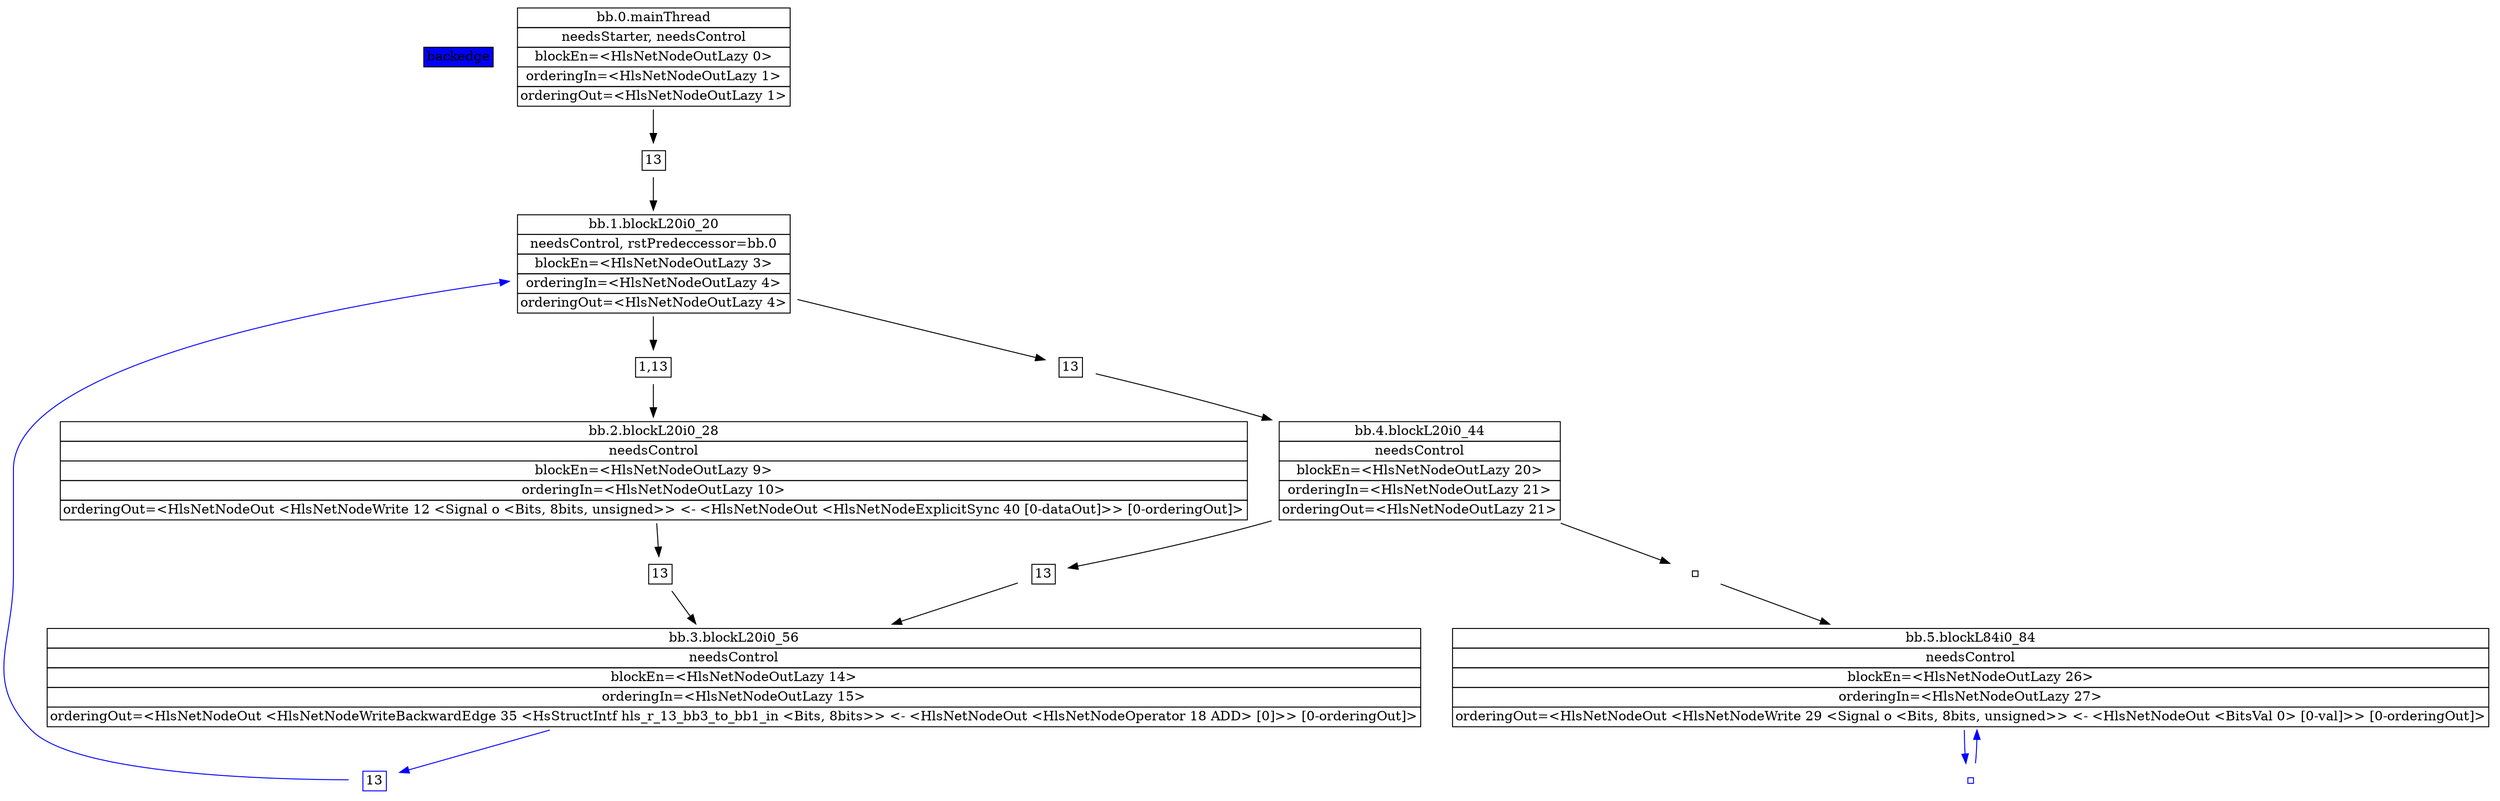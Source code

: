 digraph "mainThread" {
legend [label=<
<table border="0" cellborder="1" cellspacing="0">
  <tr><td bgcolor="blue">backedge</td></tr>
</table>>, shape=plain, style=filled];
bb0 [fillcolor=white, label=<
<table border="0" cellborder="1" cellspacing="0">
            <tr><td>bb.0.mainThread</td></tr>
            <tr><td>needsStarter, needsControl</td></tr>
            <tr><td>blockEn=&lt;HlsNetNodeOutLazy 0&gt;</td></tr>
            <tr><td>orderingIn=&lt;HlsNetNodeOutLazy 1&gt;</td></tr>
            <tr><td>orderingOut=&lt;HlsNetNodeOutLazy 1&gt;</td></tr>
        </table>
>, shape=plaintext, style=filled];
bb1 [fillcolor=white, label=<
<table border="0" cellborder="1" cellspacing="0">
            <tr><td>bb.1.blockL20i0_20</td></tr>
            <tr><td>needsControl, rstPredeccessor=bb.0</td></tr>
            <tr><td>blockEn=&lt;HlsNetNodeOutLazy 3&gt;</td></tr>
            <tr><td>orderingIn=&lt;HlsNetNodeOutLazy 4&gt;</td></tr>
            <tr><td>orderingOut=&lt;HlsNetNodeOutLazy 4&gt;</td></tr>
        </table>
>, shape=plaintext, style=filled];
bb2 [fillcolor=white, label=<
<table border="0" cellborder="1" cellspacing="0">
            <tr><td>bb.2.blockL20i0_28</td></tr>
            <tr><td>needsControl</td></tr>
            <tr><td>blockEn=&lt;HlsNetNodeOutLazy 9&gt;</td></tr>
            <tr><td>orderingIn=&lt;HlsNetNodeOutLazy 10&gt;</td></tr>
            <tr><td>orderingOut=&lt;HlsNetNodeOut &lt;HlsNetNodeWrite 12 &lt;Signal o &lt;Bits, 8bits, unsigned&gt;&gt; &lt;- &lt;HlsNetNodeOut &lt;HlsNetNodeExplicitSync 40 [0-dataOut]&gt;&gt; [0-orderingOut]&gt;</td></tr>
        </table>
>, shape=plaintext, style=filled];
bb3 [fillcolor=white, label=<
<table border="0" cellborder="1" cellspacing="0">
            <tr><td>bb.3.blockL20i0_56</td></tr>
            <tr><td>needsControl</td></tr>
            <tr><td>blockEn=&lt;HlsNetNodeOutLazy 14&gt;</td></tr>
            <tr><td>orderingIn=&lt;HlsNetNodeOutLazy 15&gt;</td></tr>
            <tr><td>orderingOut=&lt;HlsNetNodeOut &lt;HlsNetNodeWriteBackwardEdge 35 &lt;HsStructIntf hls_r_13_bb3_to_bb1_in &lt;Bits, 8bits&gt;&gt; &lt;- &lt;HlsNetNodeOut &lt;HlsNetNodeOperator 18 ADD&gt; [0]&gt;&gt; [0-orderingOut]&gt;</td></tr>
        </table>
>, shape=plaintext, style=filled];
bb4 [fillcolor=white, label=<
<table border="0" cellborder="1" cellspacing="0">
            <tr><td>bb.4.blockL20i0_44</td></tr>
            <tr><td>needsControl</td></tr>
            <tr><td>blockEn=&lt;HlsNetNodeOutLazy 20&gt;</td></tr>
            <tr><td>orderingIn=&lt;HlsNetNodeOutLazy 21&gt;</td></tr>
            <tr><td>orderingOut=&lt;HlsNetNodeOutLazy 21&gt;</td></tr>
        </table>
>, shape=plaintext, style=filled];
bb5 [fillcolor=white, label=<
<table border="0" cellborder="1" cellspacing="0">
            <tr><td>bb.5.blockL84i0_84</td></tr>
            <tr><td>needsControl</td></tr>
            <tr><td>blockEn=&lt;HlsNetNodeOutLazy 26&gt;</td></tr>
            <tr><td>orderingIn=&lt;HlsNetNodeOutLazy 27&gt;</td></tr>
            <tr><td>orderingOut=&lt;HlsNetNodeOut &lt;HlsNetNodeWrite 29 &lt;Signal o &lt;Bits, 8bits, unsigned&gt;&gt; &lt;- &lt;HlsNetNodeOut &lt;BitsVal 0&gt; [0-val]&gt;&gt; [0-orderingOut]&gt;</td></tr>
        </table>
>, shape=plaintext, style=filled];
e0to1 [fillcolor=white, label=<
<table border="0" cellborder="1" cellspacing="0">
            <tr><td>13</td></tr>
        </table>
>, shape=plaintext, style=filled];
bb0 -> e0to1;
e0to1 -> bb1;
e1to2 [fillcolor=white, label=<
<table border="0" cellborder="1" cellspacing="0">
            <tr><td>1,13</td></tr>
        </table>
>, shape=plaintext, style=filled];
bb1 -> e1to2;
e1to2 -> bb2;
e1to4 [fillcolor=white, label=<
<table border="0" cellborder="1" cellspacing="0">
            <tr><td>13</td></tr>
        </table>
>, shape=plaintext, style=filled];
bb1 -> e1to4;
e1to4 -> bb4;
e2to3 [fillcolor=white, label=<
<table border="0" cellborder="1" cellspacing="0">
            <tr><td>13</td></tr>
        </table>
>, shape=plaintext, style=filled];
bb2 -> e2to3;
e2to3 -> bb3;
e3to1 [color=blue, fillcolor=white, label=<
<table border="0" cellborder="1" cellspacing="0">
            <tr><td>13</td></tr>
        </table>
>, shape=plaintext, style=filled];
bb3 -> e3to1  [color=blue];
e3to1 -> bb1  [color=blue];
e4to5 [fillcolor=white, label=<
<table border="0" cellborder="1" cellspacing="0">
            <tr><td></td></tr>
        </table>
>, shape=plaintext, style=filled];
bb4 -> e4to5;
e4to5 -> bb5;
e4to3 [fillcolor=white, label=<
<table border="0" cellborder="1" cellspacing="0">
            <tr><td>13</td></tr>
        </table>
>, shape=plaintext, style=filled];
bb4 -> e4to3;
e4to3 -> bb3;
e5to5 [color=blue, fillcolor=white, label=<
<table border="0" cellborder="1" cellspacing="0">
            <tr><td></td></tr>
        </table>
>, shape=plaintext, style=filled];
bb5 -> e5to5  [color=blue];
e5to5 -> bb5  [color=blue];
}
